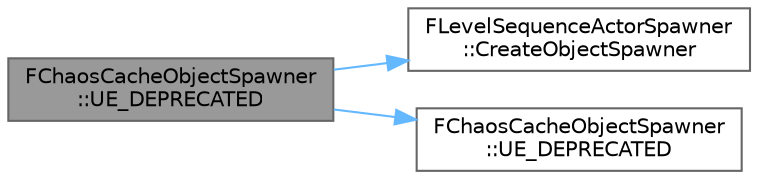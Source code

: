 digraph "FChaosCacheObjectSpawner::UE_DEPRECATED"
{
 // INTERACTIVE_SVG=YES
 // LATEX_PDF_SIZE
  bgcolor="transparent";
  edge [fontname=Helvetica,fontsize=10,labelfontname=Helvetica,labelfontsize=10];
  node [fontname=Helvetica,fontsize=10,shape=box,height=0.2,width=0.4];
  rankdir="LR";
  Node1 [id="Node000001",label="FChaosCacheObjectSpawner\l::UE_DEPRECATED",height=0.2,width=0.4,color="gray40", fillcolor="grey60", style="filled", fontcolor="black",tooltip="Static method to create the object spawner."];
  Node1 -> Node2 [id="edge1_Node000001_Node000002",color="steelblue1",style="solid",tooltip=" "];
  Node2 [id="Node000002",label="FLevelSequenceActorSpawner\l::CreateObjectSpawner",height=0.2,width=0.4,color="grey40", fillcolor="white", style="filled",URL="$db/ddf/classFLevelSequenceActorSpawner.html#a6a44e94983ed7a90ea8d2a9dca627749",tooltip=" "];
  Node1 -> Node3 [id="edge2_Node000001_Node000003",color="steelblue1",style="solid",tooltip=" "];
  Node3 [id="Node000003",label="FChaosCacheObjectSpawner\l::UE_DEPRECATED",height=0.2,width=0.4,color="grey40", fillcolor="white", style="filled",URL="$d9/db5/classFChaosCacheObjectSpawner.html#a6f8f9dea731f9642d35b8eb3bf0a7af3",tooltip=" "];
}
